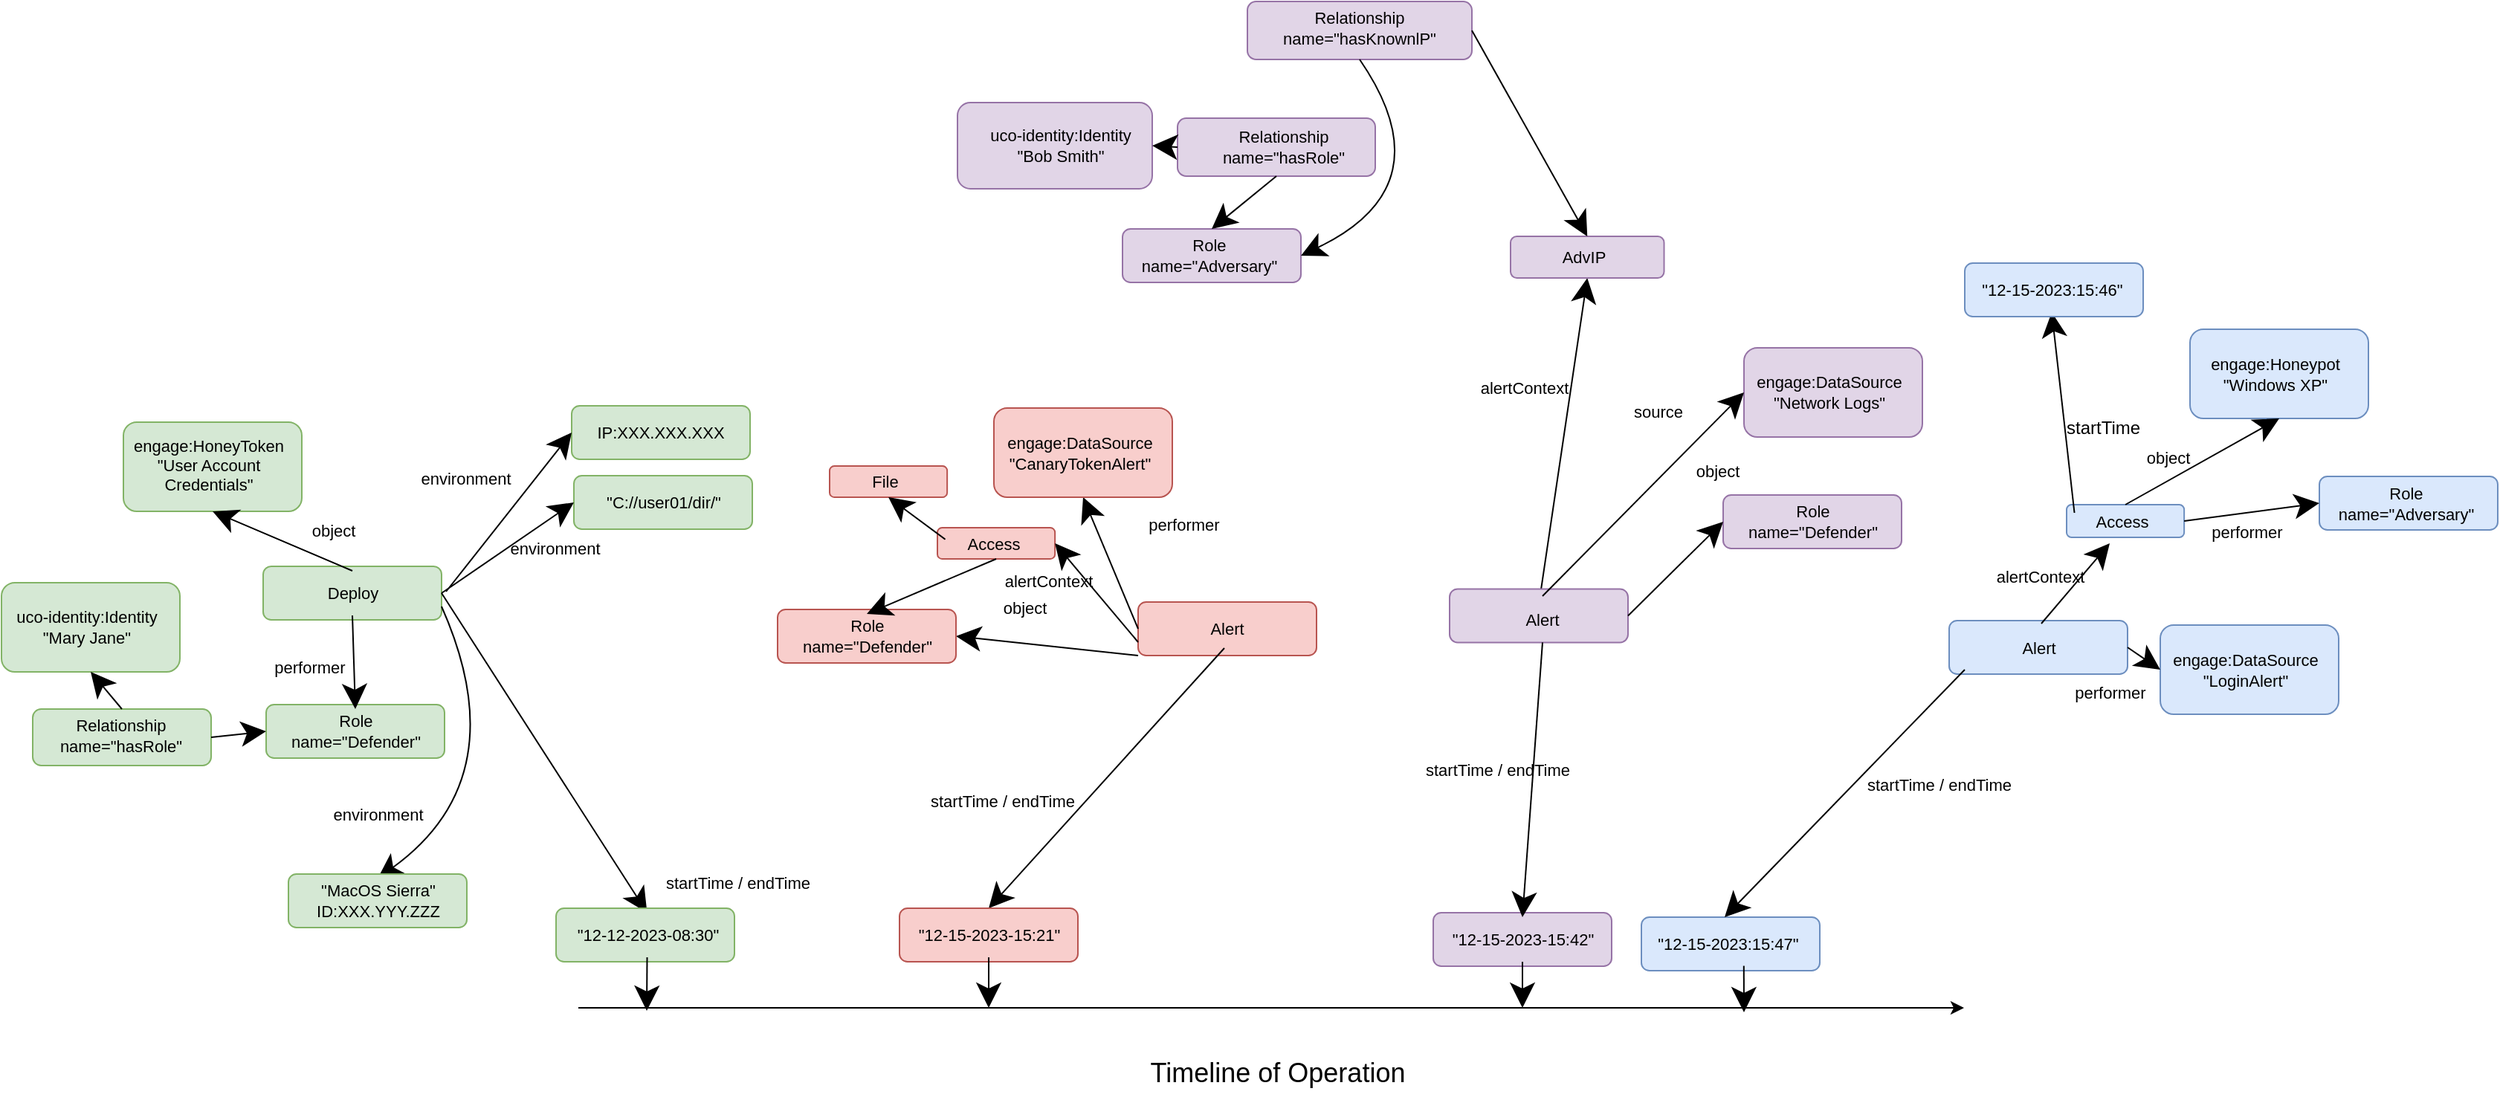 <mxfile version="20.8.16" type="device"><diagram id="aPZponwk-CAp5cWYtt7y" name="Page-2"><mxGraphModel dx="2490" dy="1297" grid="0" gridSize="10" guides="1" tooltips="1" connect="1" arrows="1" fold="1" page="0" pageScale="1" pageWidth="850" pageHeight="1100" math="0" shadow="0"><root><mxCell id="0"/><mxCell id="1" parent="0"/><mxCell id="P7vZvqW4n4S7l9zOYLdS-189" value="" style="rounded=1;whiteSpace=wrap;html=1;fontSize=11;fillColor=#dae8fc;strokeColor=#6c8ebf;" parent="1" vertex="1"><mxGeometry x="590" y="16.5" width="120" height="60" as="geometry"/></mxCell><mxCell id="P7vZvqW4n4S7l9zOYLdS-193" value="" style="rounded=1;whiteSpace=wrap;html=1;fontSize=11;fillColor=#dae8fc;strokeColor=#6c8ebf;" parent="1" vertex="1"><mxGeometry x="448" y="13.5" width="120" height="36" as="geometry"/></mxCell><mxCell id="P7vZvqW4n4S7l9zOYLdS-76" value="" style="group" parent="1" vertex="1" connectable="0"><mxGeometry x="-780" y="-120" width="129" height="60" as="geometry"/></mxCell><mxCell id="P7vZvqW4n4S7l9zOYLdS-77" value="" style="rounded=1;whiteSpace=wrap;html=1;fontSize=11;fillColor=#d5e8d4;strokeColor=#82b366;" parent="P7vZvqW4n4S7l9zOYLdS-76" vertex="1"><mxGeometry width="120" height="60" as="geometry"/></mxCell><mxCell id="P7vZvqW4n4S7l9zOYLdS-78" value="&lt;div&gt;engage:HoneyToken&lt;/div&gt;&lt;div&gt;&quot;User Account Credentials&quot;&lt;br&gt;&lt;/div&gt;" style="text;html=1;strokeColor=none;fillColor=none;align=center;verticalAlign=middle;whiteSpace=wrap;rounded=0;fontSize=11;" parent="P7vZvqW4n4S7l9zOYLdS-76" vertex="1"><mxGeometry x="8" y="15" width="99" height="28" as="geometry"/></mxCell><mxCell id="P7vZvqW4n4S7l9zOYLdS-88" value="" style="group" parent="1" vertex="1" connectable="0"><mxGeometry x="-862" y="-12" width="129" height="60" as="geometry"/></mxCell><mxCell id="P7vZvqW4n4S7l9zOYLdS-89" value="" style="rounded=1;whiteSpace=wrap;html=1;fontSize=11;fillColor=#d5e8d4;strokeColor=#82b366;" parent="P7vZvqW4n4S7l9zOYLdS-88" vertex="1"><mxGeometry width="120" height="60" as="geometry"/></mxCell><mxCell id="P7vZvqW4n4S7l9zOYLdS-90" value="&lt;div&gt;uco-identity:Identity&lt;/div&gt;&lt;div&gt;&quot;Mary Jane&quot;&lt;br&gt;&lt;/div&gt;" style="text;html=1;strokeColor=none;fillColor=none;align=center;verticalAlign=middle;whiteSpace=wrap;rounded=0;fontSize=11;" parent="P7vZvqW4n4S7l9zOYLdS-88" vertex="1"><mxGeometry x="8" y="15" width="99" height="30" as="geometry"/></mxCell><mxCell id="P7vZvqW4n4S7l9zOYLdS-91" value="" style="group" parent="1" vertex="1" connectable="0"><mxGeometry x="-841" y="73" width="129" height="38" as="geometry"/></mxCell><mxCell id="P7vZvqW4n4S7l9zOYLdS-92" value="" style="rounded=1;whiteSpace=wrap;html=1;fontSize=11;fillColor=#d5e8d4;strokeColor=#82b366;" parent="P7vZvqW4n4S7l9zOYLdS-91" vertex="1"><mxGeometry width="120" height="38" as="geometry"/></mxCell><mxCell id="P7vZvqW4n4S7l9zOYLdS-93" value="&lt;div&gt;Relationship&lt;/div&gt;&lt;div&gt;name=&quot;hasRole&quot;&lt;br&gt;&lt;/div&gt;" style="text;html=1;strokeColor=none;fillColor=none;align=center;verticalAlign=middle;whiteSpace=wrap;rounded=0;fontSize=11;" parent="P7vZvqW4n4S7l9zOYLdS-91" vertex="1"><mxGeometry x="8" y="9.5" width="103" height="17.1" as="geometry"/></mxCell><mxCell id="P7vZvqW4n4S7l9zOYLdS-94" value="" style="rounded=1;whiteSpace=wrap;html=1;fontSize=11;fillColor=#d5e8d4;strokeColor=#82b366;" parent="1" vertex="1"><mxGeometry x="-684" y="70" width="120" height="36" as="geometry"/></mxCell><mxCell id="P7vZvqW4n4S7l9zOYLdS-95" value="&lt;div&gt;Role&lt;/div&gt;&lt;div&gt;name=&quot;Defender&quot;&lt;br&gt;&lt;/div&gt;" style="text;html=1;strokeColor=none;fillColor=none;align=center;verticalAlign=middle;whiteSpace=wrap;rounded=0;fontSize=11;" parent="1" vertex="1"><mxGeometry x="-673.5" y="73" width="99" height="30" as="geometry"/></mxCell><mxCell id="P7vZvqW4n4S7l9zOYLdS-96" value="" style="endArrow=classic;html=1;rounded=0;fontSize=11;startSize=14;endSize=14;sourcePerimeterSpacing=8;targetPerimeterSpacing=8;curved=1;exitX=0.5;exitY=0;exitDx=0;exitDy=0;entryX=0.5;entryY=1;entryDx=0;entryDy=0;" parent="1" source="P7vZvqW4n4S7l9zOYLdS-92" target="P7vZvqW4n4S7l9zOYLdS-89" edge="1"><mxGeometry width="50" height="50" relative="1" as="geometry"><mxPoint x="-386" y="178" as="sourcePoint"/><mxPoint x="-745" y="20" as="targetPoint"/></mxGeometry></mxCell><mxCell id="P7vZvqW4n4S7l9zOYLdS-100" value="" style="endArrow=classic;html=1;rounded=0;fontSize=11;startSize=14;endSize=14;sourcePerimeterSpacing=8;targetPerimeterSpacing=8;curved=1;exitX=1;exitY=0.5;exitDx=0;exitDy=0;entryX=0;entryY=0.5;entryDx=0;entryDy=0;" parent="1" source="P7vZvqW4n4S7l9zOYLdS-92" target="P7vZvqW4n4S7l9zOYLdS-94" edge="1"><mxGeometry width="50" height="50" relative="1" as="geometry"><mxPoint x="-771" y="83" as="sourcePoint"/><mxPoint x="-792" y="58" as="targetPoint"/></mxGeometry></mxCell><mxCell id="P7vZvqW4n4S7l9zOYLdS-106" value="" style="rounded=1;whiteSpace=wrap;html=1;fontSize=11;fillColor=#d5e8d4;strokeColor=#82b366;" parent="1" vertex="1"><mxGeometry x="-686" y="-23" width="120" height="36" as="geometry"/></mxCell><mxCell id="P7vZvqW4n4S7l9zOYLdS-107" value="Deploy" style="text;html=1;strokeColor=none;fillColor=none;align=center;verticalAlign=middle;whiteSpace=wrap;rounded=0;fontSize=11;" parent="1" vertex="1"><mxGeometry x="-675.5" y="-20" width="99" height="30" as="geometry"/></mxCell><mxCell id="P7vZvqW4n4S7l9zOYLdS-108" value="" style="endArrow=classic;html=1;rounded=0;fontSize=11;startSize=14;endSize=14;sourcePerimeterSpacing=8;targetPerimeterSpacing=8;curved=1;exitX=0.5;exitY=1;exitDx=0;exitDy=0;entryX=0.5;entryY=0;entryDx=0;entryDy=0;" parent="1" source="P7vZvqW4n4S7l9zOYLdS-107" target="P7vZvqW4n4S7l9zOYLdS-95" edge="1"><mxGeometry width="50" height="50" relative="1" as="geometry"><mxPoint x="-771" y="83" as="sourcePoint"/><mxPoint x="-792" y="58" as="targetPoint"/></mxGeometry></mxCell><mxCell id="P7vZvqW4n4S7l9zOYLdS-110" value="performer" style="text;html=1;align=center;verticalAlign=middle;resizable=0;points=[];autosize=1;strokeColor=none;fillColor=none;fontSize=11;" parent="1" vertex="1"><mxGeometry x="-689" y="32" width="68" height="25" as="geometry"/></mxCell><mxCell id="P7vZvqW4n4S7l9zOYLdS-111" value="" style="endArrow=classic;html=1;rounded=0;fontSize=11;startSize=14;endSize=14;sourcePerimeterSpacing=8;targetPerimeterSpacing=8;curved=1;exitX=0.5;exitY=0;exitDx=0;exitDy=0;entryX=0.5;entryY=1;entryDx=0;entryDy=0;" parent="1" source="P7vZvqW4n4S7l9zOYLdS-107" target="P7vZvqW4n4S7l9zOYLdS-77" edge="1"><mxGeometry width="50" height="50" relative="1" as="geometry"><mxPoint x="-616" y="20" as="sourcePoint"/><mxPoint x="-665" y="-145" as="targetPoint"/></mxGeometry></mxCell><mxCell id="P7vZvqW4n4S7l9zOYLdS-112" value="object" style="text;html=1;align=center;verticalAlign=middle;resizable=0;points=[];autosize=1;strokeColor=none;fillColor=none;fontSize=11;" parent="1" vertex="1"><mxGeometry x="-663" y="-60" width="48" height="25" as="geometry"/></mxCell><mxCell id="P7vZvqW4n4S7l9zOYLdS-131" value="" style="rounded=1;whiteSpace=wrap;html=1;fontSize=11;fillColor=#f8cecc;strokeColor=#b85450;" parent="1" vertex="1"><mxGeometry x="-97.5" y="1" width="120" height="36" as="geometry"/></mxCell><mxCell id="P7vZvqW4n4S7l9zOYLdS-132" value="Alert" style="text;html=1;strokeColor=none;fillColor=none;align=center;verticalAlign=middle;whiteSpace=wrap;rounded=0;fontSize=11;" parent="1" vertex="1"><mxGeometry x="-87" y="4" width="99" height="30" as="geometry"/></mxCell><mxCell id="P7vZvqW4n4S7l9zOYLdS-134" value="" style="endArrow=classic;html=1;rounded=0;fontSize=11;startSize=14;endSize=14;sourcePerimeterSpacing=8;targetPerimeterSpacing=8;curved=1;exitX=0;exitY=0.5;exitDx=0;exitDy=0;entryX=0.5;entryY=1;entryDx=0;entryDy=0;" parent="1" source="P7vZvqW4n4S7l9zOYLdS-131" target="P7vZvqW4n4S7l9zOYLdS-137" edge="1"><mxGeometry width="50" height="50" relative="1" as="geometry"><mxPoint x="104.5" y="17" as="sourcePoint"/><mxPoint x="-122.5" y="-32" as="targetPoint"/></mxGeometry></mxCell><mxCell id="P7vZvqW4n4S7l9zOYLdS-135" value="performer" style="text;html=1;align=center;verticalAlign=middle;resizable=0;points=[];autosize=1;strokeColor=none;fillColor=none;fontSize=11;" parent="1" vertex="1"><mxGeometry x="-101.5" y="-64" width="68" height="25" as="geometry"/></mxCell><mxCell id="P7vZvqW4n4S7l9zOYLdS-136" value="" style="group" parent="1" vertex="1" connectable="0"><mxGeometry x="-194.5" y="-129.5" width="129" height="60" as="geometry"/></mxCell><mxCell id="P7vZvqW4n4S7l9zOYLdS-137" value="" style="rounded=1;whiteSpace=wrap;html=1;fontSize=11;fillColor=#f8cecc;strokeColor=#b85450;" parent="P7vZvqW4n4S7l9zOYLdS-136" vertex="1"><mxGeometry width="120" height="60" as="geometry"/></mxCell><mxCell id="P7vZvqW4n4S7l9zOYLdS-138" value="&lt;div&gt;engage:DataSource&lt;/div&gt;&lt;div&gt;&quot;CanaryTokenAlert&quot;&lt;br&gt;&lt;/div&gt;" style="text;html=1;strokeColor=none;fillColor=none;align=center;verticalAlign=middle;whiteSpace=wrap;rounded=0;fontSize=11;" parent="P7vZvqW4n4S7l9zOYLdS-136" vertex="1"><mxGeometry x="8" y="15" width="99" height="30" as="geometry"/></mxCell><mxCell id="P7vZvqW4n4S7l9zOYLdS-139" value="" style="endArrow=classic;html=1;rounded=0;fontSize=11;startSize=14;endSize=14;sourcePerimeterSpacing=8;targetPerimeterSpacing=8;curved=1;entryX=1;entryY=0.5;entryDx=0;entryDy=0;exitX=0;exitY=1;exitDx=0;exitDy=0;" parent="1" source="P7vZvqW4n4S7l9zOYLdS-131" target="P7vZvqW4n4S7l9zOYLdS-140" edge="1"><mxGeometry width="50" height="50" relative="1" as="geometry"><mxPoint x="-59.5" y="-11" as="sourcePoint"/><mxPoint x="-10.5" y="26" as="targetPoint"/></mxGeometry></mxCell><mxCell id="P7vZvqW4n4S7l9zOYLdS-140" value="" style="rounded=1;whiteSpace=wrap;html=1;fontSize=11;fillColor=#f8cecc;strokeColor=#b85450;" parent="1" vertex="1"><mxGeometry x="-340" y="6" width="120" height="36" as="geometry"/></mxCell><mxCell id="P7vZvqW4n4S7l9zOYLdS-141" value="&lt;div&gt;Role&lt;/div&gt;&lt;div&gt;name=&quot;Defender&quot;&lt;br&gt;&lt;/div&gt;" style="text;html=1;strokeColor=none;fillColor=none;align=center;verticalAlign=middle;whiteSpace=wrap;rounded=0;fontSize=11;" parent="1" vertex="1"><mxGeometry x="-329.5" y="9" width="99" height="30" as="geometry"/></mxCell><mxCell id="P7vZvqW4n4S7l9zOYLdS-142" value="object" style="text;html=1;align=center;verticalAlign=middle;resizable=0;points=[];autosize=1;strokeColor=none;fillColor=none;fontSize=11;" parent="1" vertex="1"><mxGeometry x="-198.5" y="-8" width="48" height="25" as="geometry"/></mxCell><mxCell id="P7vZvqW4n4S7l9zOYLdS-165" value="" style="endArrow=classic;html=1;rounded=0;fontSize=11;startSize=14;endSize=14;sourcePerimeterSpacing=8;targetPerimeterSpacing=8;curved=1;entryX=0.5;entryY=1;entryDx=0;entryDy=0;" parent="1" target="P7vZvqW4n4S7l9zOYLdS-159" edge="1"><mxGeometry width="50" height="50" relative="1" as="geometry"><mxPoint x="173" y="-4" as="sourcePoint"/><mxPoint x="668" y="-503" as="targetPoint"/></mxGeometry></mxCell><mxCell id="P7vZvqW4n4S7l9zOYLdS-172" value="alertContext" style="text;html=1;align=center;verticalAlign=middle;resizable=0;points=[];autosize=1;strokeColor=none;fillColor=none;fontSize=11;" parent="1" vertex="1"><mxGeometry x="122" y="-156" width="79" height="25" as="geometry"/></mxCell><mxCell id="P7vZvqW4n4S7l9zOYLdS-113" value="" style="group" parent="1" vertex="1" connectable="0"><mxGeometry x="610" y="-182.5" width="129" height="60" as="geometry"/></mxCell><mxCell id="P7vZvqW4n4S7l9zOYLdS-114" value="" style="rounded=1;whiteSpace=wrap;html=1;fontSize=11;fillColor=#dae8fc;strokeColor=#6c8ebf;" parent="P7vZvqW4n4S7l9zOYLdS-113" vertex="1"><mxGeometry width="120" height="60" as="geometry"/></mxCell><mxCell id="P7vZvqW4n4S7l9zOYLdS-115" value="&lt;div&gt;engage:Honeypot&lt;/div&gt;&lt;div&gt;&quot;Windows XP&quot;&lt;br&gt;&lt;/div&gt;" style="text;html=1;strokeColor=none;fillColor=none;align=center;verticalAlign=middle;whiteSpace=wrap;rounded=0;fontSize=11;" parent="P7vZvqW4n4S7l9zOYLdS-113" vertex="1"><mxGeometry x="8" y="15" width="99" height="30" as="geometry"/></mxCell><mxCell id="P7vZvqW4n4S7l9zOYLdS-190" value="&lt;div&gt;engage:DataSource&lt;/div&gt;&lt;div&gt;&quot;LoginAlert&quot;&lt;br&gt;&lt;/div&gt;" style="text;html=1;strokeColor=none;fillColor=none;align=center;verticalAlign=middle;whiteSpace=wrap;rounded=0;fontSize=11;" parent="1" vertex="1"><mxGeometry x="598" y="31.5" width="99" height="30" as="geometry"/></mxCell><mxCell id="P7vZvqW4n4S7l9zOYLdS-195" value="" style="endArrow=classic;html=1;rounded=0;fontSize=11;startSize=14;endSize=14;sourcePerimeterSpacing=8;targetPerimeterSpacing=8;curved=1;exitX=1;exitY=0.5;exitDx=0;exitDy=0;entryX=0;entryY=0.5;entryDx=0;entryDy=0;" parent="1" source="P7vZvqW4n4S7l9zOYLdS-193" target="P7vZvqW4n4S7l9zOYLdS-189" edge="1"><mxGeometry width="50" height="50" relative="1" as="geometry"><mxPoint x="342" y="45.5" as="sourcePoint"/><mxPoint x="424.04" y="97.5" as="targetPoint"/></mxGeometry></mxCell><mxCell id="P7vZvqW4n4S7l9zOYLdS-196" value="" style="endArrow=classic;html=1;rounded=0;fontSize=11;startSize=14;endSize=14;sourcePerimeterSpacing=8;targetPerimeterSpacing=8;curved=1;" parent="1" edge="1"><mxGeometry width="50" height="50" relative="1" as="geometry"><mxPoint x="510" y="15.5" as="sourcePoint"/><mxPoint x="556" y="-38.5" as="targetPoint"/></mxGeometry></mxCell><mxCell id="P7vZvqW4n4S7l9zOYLdS-194" value="Alert" style="text;html=1;strokeColor=none;fillColor=none;align=center;verticalAlign=middle;whiteSpace=wrap;rounded=0;fontSize=11;" parent="1" vertex="1"><mxGeometry x="458.5" y="16.5" width="99" height="30" as="geometry"/></mxCell><mxCell id="P7vZvqW4n4S7l9zOYLdS-199" value="alertContext" style="text;html=1;align=center;verticalAlign=middle;resizable=0;points=[];autosize=1;strokeColor=none;fillColor=none;fontSize=11;" parent="1" vertex="1"><mxGeometry x="469" y="-28.5" width="79" height="25" as="geometry"/></mxCell><mxCell id="P7vZvqW4n4S7l9zOYLdS-205" value="performer" style="text;html=1;align=center;verticalAlign=middle;resizable=0;points=[];autosize=1;strokeColor=none;fillColor=none;fontSize=11;" parent="1" vertex="1"><mxGeometry x="522" y="49.5" width="68" height="25" as="geometry"/></mxCell><mxCell id="P7vZvqW4n4S7l9zOYLdS-209" value="" style="group" parent="1" vertex="1" connectable="0"><mxGeometry x="527" y="-64.5" width="85" height="22" as="geometry"/></mxCell><mxCell id="P7vZvqW4n4S7l9zOYLdS-210" value="" style="rounded=1;whiteSpace=wrap;html=1;fontSize=11;fillColor=#dae8fc;strokeColor=#6c8ebf;" parent="P7vZvqW4n4S7l9zOYLdS-209" vertex="1"><mxGeometry width="79.07" height="22" as="geometry"/></mxCell><mxCell id="P7vZvqW4n4S7l9zOYLdS-211" value="Access" style="text;html=1;strokeColor=none;fillColor=none;align=center;verticalAlign=middle;whiteSpace=wrap;rounded=0;fontSize=11;" parent="P7vZvqW4n4S7l9zOYLdS-209" vertex="1"><mxGeometry x="5.271" y="5.5" width="65.233" height="11" as="geometry"/></mxCell><mxCell id="P7vZvqW4n4S7l9zOYLdS-213" value="" style="endArrow=classic;html=1;rounded=0;fontSize=11;startSize=14;endSize=14;sourcePerimeterSpacing=8;targetPerimeterSpacing=8;curved=1;exitX=0.5;exitY=0;exitDx=0;exitDy=0;entryX=0.5;entryY=1;entryDx=0;entryDy=0;" parent="1" source="P7vZvqW4n4S7l9zOYLdS-210" target="P7vZvqW4n4S7l9zOYLdS-114" edge="1"><mxGeometry width="50" height="50" relative="1" as="geometry"><mxPoint x="520" y="25.5" as="sourcePoint"/><mxPoint x="566" y="-28.5" as="targetPoint"/></mxGeometry></mxCell><mxCell id="P7vZvqW4n4S7l9zOYLdS-214" value="object" style="text;html=1;align=center;verticalAlign=middle;resizable=0;points=[];autosize=1;strokeColor=none;fillColor=none;fontSize=11;" parent="1" vertex="1"><mxGeometry x="571" y="-108.5" width="48" height="25" as="geometry"/></mxCell><mxCell id="P7vZvqW4n4S7l9zOYLdS-215" value="performer" style="text;html=1;align=center;verticalAlign=middle;resizable=0;points=[];autosize=1;strokeColor=none;fillColor=none;fontSize=11;" parent="1" vertex="1"><mxGeometry x="613.5" y="-58.5" width="68" height="25" as="geometry"/></mxCell><mxCell id="P7vZvqW4n4S7l9zOYLdS-217" value="" style="rounded=1;whiteSpace=wrap;html=1;fontSize=11;fillColor=#dae8fc;strokeColor=#6c8ebf;" parent="1" vertex="1"><mxGeometry x="697" y="-83.5" width="120" height="36" as="geometry"/></mxCell><mxCell id="P7vZvqW4n4S7l9zOYLdS-218" value="&lt;div&gt;Role&lt;/div&gt;&lt;div&gt;name=&quot;Adversary&quot;&lt;br&gt;&lt;/div&gt;" style="text;html=1;strokeColor=none;fillColor=none;align=center;verticalAlign=middle;whiteSpace=wrap;rounded=0;fontSize=11;" parent="1" vertex="1"><mxGeometry x="706" y="-80.5" width="99" height="30" as="geometry"/></mxCell><mxCell id="P7vZvqW4n4S7l9zOYLdS-219" value="" style="endArrow=classic;html=1;rounded=0;fontSize=11;startSize=14;endSize=14;sourcePerimeterSpacing=8;targetPerimeterSpacing=8;curved=1;entryX=0;entryY=0.5;entryDx=0;entryDy=0;exitX=1;exitY=0.5;exitDx=0;exitDy=0;" parent="1" source="P7vZvqW4n4S7l9zOYLdS-210" target="P7vZvqW4n4S7l9zOYLdS-217" edge="1"><mxGeometry width="50" height="50" relative="1" as="geometry"><mxPoint x="576.535" y="-54.5" as="sourcePoint"/><mxPoint x="680" y="-112.5" as="targetPoint"/></mxGeometry></mxCell><mxCell id="P7vZvqW4n4S7l9zOYLdS-221" value="" style="group" parent="1" vertex="1" connectable="0"><mxGeometry x="-232.5" y="-49" width="85" height="21" as="geometry"/></mxCell><mxCell id="P7vZvqW4n4S7l9zOYLdS-222" value="" style="rounded=1;whiteSpace=wrap;html=1;fontSize=11;fillColor=#f8cecc;strokeColor=#b85450;" parent="P7vZvqW4n4S7l9zOYLdS-221" vertex="1"><mxGeometry width="79.07" height="21" as="geometry"/></mxCell><mxCell id="P7vZvqW4n4S7l9zOYLdS-223" value="Access" style="text;html=1;strokeColor=none;fillColor=none;align=center;verticalAlign=middle;whiteSpace=wrap;rounded=0;fontSize=11;" parent="P7vZvqW4n4S7l9zOYLdS-221" vertex="1"><mxGeometry x="5.271" y="5.25" width="65.233" height="10.5" as="geometry"/></mxCell><mxCell id="P7vZvqW4n4S7l9zOYLdS-224" value="" style="endArrow=classic;html=1;rounded=0;fontSize=11;startSize=14;endSize=14;sourcePerimeterSpacing=8;targetPerimeterSpacing=8;curved=1;exitX=0;exitY=0.75;exitDx=0;exitDy=0;entryX=1;entryY=0.5;entryDx=0;entryDy=0;" parent="1" source="P7vZvqW4n4S7l9zOYLdS-131" target="P7vZvqW4n4S7l9zOYLdS-222" edge="1"><mxGeometry width="50" height="50" relative="1" as="geometry"><mxPoint x="-49" y="-6" as="sourcePoint"/><mxPoint x="-1.5" y="-61" as="targetPoint"/></mxGeometry></mxCell><mxCell id="P7vZvqW4n4S7l9zOYLdS-225" value="alertContext" style="text;html=1;align=center;verticalAlign=middle;resizable=0;points=[];autosize=1;strokeColor=none;fillColor=none;fontSize=11;" parent="1" vertex="1"><mxGeometry x="-197.5" y="-26" width="79" height="25" as="geometry"/></mxCell><mxCell id="P7vZvqW4n4S7l9zOYLdS-226" value="" style="endArrow=classic;html=1;rounded=0;fontSize=11;startSize=14;endSize=14;sourcePerimeterSpacing=8;targetPerimeterSpacing=8;curved=1;exitX=0.5;exitY=1;exitDx=0;exitDy=0;entryX=0.5;entryY=0;entryDx=0;entryDy=0;" parent="1" source="P7vZvqW4n4S7l9zOYLdS-222" target="P7vZvqW4n4S7l9zOYLdS-141" edge="1"><mxGeometry width="50" height="50" relative="1" as="geometry"><mxPoint x="-49" y="3" as="sourcePoint"/><mxPoint x="-143.43" y="-28.5" as="targetPoint"/></mxGeometry></mxCell><mxCell id="P7vZvqW4n4S7l9zOYLdS-228" value="" style="group" parent="1" vertex="1" connectable="0"><mxGeometry x="-305" y="-90.5" width="85" height="21" as="geometry"/></mxCell><mxCell id="P7vZvqW4n4S7l9zOYLdS-229" value="" style="rounded=1;whiteSpace=wrap;html=1;fontSize=11;fillColor=#f8cecc;strokeColor=#b85450;" parent="P7vZvqW4n4S7l9zOYLdS-228" vertex="1"><mxGeometry width="79.07" height="21" as="geometry"/></mxCell><mxCell id="P7vZvqW4n4S7l9zOYLdS-230" value="File" style="text;html=1;strokeColor=none;fillColor=none;align=center;verticalAlign=middle;whiteSpace=wrap;rounded=0;fontSize=11;" parent="P7vZvqW4n4S7l9zOYLdS-228" vertex="1"><mxGeometry x="5.271" y="5.25" width="65.233" height="10.5" as="geometry"/></mxCell><mxCell id="P7vZvqW4n4S7l9zOYLdS-231" value="" style="endArrow=classic;html=1;rounded=0;fontSize=11;startSize=14;endSize=14;sourcePerimeterSpacing=8;targetPerimeterSpacing=8;curved=1;exitX=0;exitY=0.25;exitDx=0;exitDy=0;entryX=0.5;entryY=1;entryDx=0;entryDy=0;" parent="1" source="P7vZvqW4n4S7l9zOYLdS-223" target="P7vZvqW4n4S7l9zOYLdS-229" edge="1"><mxGeometry width="50" height="50" relative="1" as="geometry"><mxPoint x="-182.965" y="-18" as="sourcePoint"/><mxPoint x="-270" y="19" as="targetPoint"/></mxGeometry></mxCell><mxCell id="-eIWVSvZbbvn5DmhgD2t-2" value="" style="endArrow=classic;html=1;rounded=0;fontSize=11;startSize=14;endSize=14;sourcePerimeterSpacing=8;targetPerimeterSpacing=8;curved=1;exitX=1;exitY=0.5;exitDx=0;exitDy=0;entryX=0.5;entryY=0;entryDx=0;entryDy=0;" parent="1" source="P7vZvqW4n4S7l9zOYLdS-106" target="-eIWVSvZbbvn5DmhgD2t-10" edge="1"><mxGeometry width="50" height="50" relative="1" as="geometry"><mxPoint x="-616" y="20" as="sourcePoint"/><mxPoint x="-479" y="50" as="targetPoint"/></mxGeometry></mxCell><mxCell id="-eIWVSvZbbvn5DmhgD2t-3" value="startTime / endTime" style="text;html=1;align=center;verticalAlign=middle;resizable=0;points=[];autosize=1;strokeColor=none;fillColor=none;fontSize=11;" parent="1" vertex="1"><mxGeometry x="-426" y="177" width="117" height="25" as="geometry"/></mxCell><mxCell id="-eIWVSvZbbvn5DmhgD2t-9" value="" style="rounded=1;whiteSpace=wrap;html=1;fontSize=11;fillColor=#d5e8d4;strokeColor=#82b366;" parent="1" vertex="1"><mxGeometry x="-489" y="207" width="120" height="36" as="geometry"/></mxCell><mxCell id="-eIWVSvZbbvn5DmhgD2t-10" value="&quot;12-12-2023-08:30&quot;" style="text;html=1;strokeColor=none;fillColor=none;align=center;verticalAlign=middle;whiteSpace=wrap;rounded=0;fontSize=11;" parent="1" vertex="1"><mxGeometry x="-478.5" y="210" width="101.5" height="30" as="geometry"/></mxCell><mxCell id="-eIWVSvZbbvn5DmhgD2t-11" value="" style="rounded=1;whiteSpace=wrap;html=1;fontSize=11;fillColor=#d5e8d4;strokeColor=#82b366;" parent="1" vertex="1"><mxGeometry x="-478.5" y="-131" width="120" height="36" as="geometry"/></mxCell><mxCell id="-eIWVSvZbbvn5DmhgD2t-12" value="IP:XXX.XXX.XXX" style="text;html=1;strokeColor=none;fillColor=none;align=center;verticalAlign=middle;whiteSpace=wrap;rounded=0;fontSize=11;" parent="1" vertex="1"><mxGeometry x="-468" y="-128" width="99" height="30" as="geometry"/></mxCell><mxCell id="-eIWVSvZbbvn5DmhgD2t-13" value="" style="endArrow=classic;html=1;rounded=0;fontSize=11;startSize=14;endSize=14;sourcePerimeterSpacing=8;targetPerimeterSpacing=8;curved=1;entryX=0;entryY=0.5;entryDx=0;entryDy=0;" parent="1" target="-eIWVSvZbbvn5DmhgD2t-11" edge="1"><mxGeometry width="50" height="50" relative="1" as="geometry"><mxPoint x="-563" y="-6" as="sourcePoint"/><mxPoint x="-440" y="67" as="targetPoint"/></mxGeometry></mxCell><mxCell id="-eIWVSvZbbvn5DmhgD2t-14" value="environment" style="text;html=1;align=center;verticalAlign=middle;resizable=0;points=[];autosize=1;strokeColor=none;fillColor=none;fontSize=11;" parent="1" vertex="1"><mxGeometry x="-590" y="-95" width="80" height="25" as="geometry"/></mxCell><mxCell id="-eIWVSvZbbvn5DmhgD2t-16" value="" style="rounded=1;whiteSpace=wrap;html=1;fontSize=11;fillColor=#d5e8d4;strokeColor=#82b366;" parent="1" vertex="1"><mxGeometry x="-477" y="-84" width="120" height="36" as="geometry"/></mxCell><mxCell id="-eIWVSvZbbvn5DmhgD2t-17" value="&quot;C://user01/dir/&quot;" style="text;html=1;strokeColor=none;fillColor=none;align=center;verticalAlign=middle;whiteSpace=wrap;rounded=0;fontSize=11;" parent="1" vertex="1"><mxGeometry x="-466.5" y="-81" width="99" height="30" as="geometry"/></mxCell><mxCell id="-eIWVSvZbbvn5DmhgD2t-18" value="" style="endArrow=classic;html=1;rounded=0;fontSize=11;startSize=14;endSize=14;sourcePerimeterSpacing=8;targetPerimeterSpacing=8;curved=1;entryX=0;entryY=0.5;entryDx=0;entryDy=0;exitX=1;exitY=0.5;exitDx=0;exitDy=0;" parent="1" source="P7vZvqW4n4S7l9zOYLdS-106" target="-eIWVSvZbbvn5DmhgD2t-16" edge="1"><mxGeometry width="50" height="50" relative="1" as="geometry"><mxPoint x="-553" y="4" as="sourcePoint"/><mxPoint x="-468.5" y="-103" as="targetPoint"/></mxGeometry></mxCell><mxCell id="-eIWVSvZbbvn5DmhgD2t-19" value="environment" style="text;html=1;align=center;verticalAlign=middle;resizable=0;points=[];autosize=1;strokeColor=none;fillColor=none;fontSize=11;" parent="1" vertex="1"><mxGeometry x="-530" y="-48" width="80" height="25" as="geometry"/></mxCell><mxCell id="-eIWVSvZbbvn5DmhgD2t-21" value="" style="endArrow=classic;html=1;rounded=0;fontSize=11;startSize=14;endSize=14;targetPerimeterSpacing=8;curved=1;exitX=1;exitY=0.75;exitDx=0;exitDy=0;startArrow=none;entryX=0.5;entryY=0;entryDx=0;entryDy=0;" parent="1" source="P7vZvqW4n4S7l9zOYLdS-106" target="-eIWVSvZbbvn5DmhgD2t-26" edge="1"><mxGeometry width="50" height="50" relative="1" as="geometry"><mxPoint x="-556" y="5" as="sourcePoint"/><mxPoint x="-504" y="111" as="targetPoint"/><Array as="points"><mxPoint x="-515" y="119"/></Array></mxGeometry></mxCell><mxCell id="-eIWVSvZbbvn5DmhgD2t-25" value="" style="rounded=1;whiteSpace=wrap;html=1;fontSize=11;fillColor=#d5e8d4;strokeColor=#82b366;" parent="1" vertex="1"><mxGeometry x="-669" y="184" width="120" height="36" as="geometry"/></mxCell><mxCell id="-eIWVSvZbbvn5DmhgD2t-26" value="&lt;div&gt;&quot;MacOS Sierra&quot;&lt;/div&gt;&lt;div&gt;ID:XXX.YYY.ZZZ&lt;br&gt;&lt;/div&gt;" style="text;html=1;strokeColor=none;fillColor=none;align=center;verticalAlign=middle;whiteSpace=wrap;rounded=0;fontSize=11;" parent="1" vertex="1"><mxGeometry x="-658.5" y="187" width="99" height="30" as="geometry"/></mxCell><mxCell id="-eIWVSvZbbvn5DmhgD2t-27" value="environment" style="text;html=1;align=center;verticalAlign=middle;resizable=0;points=[];autosize=1;strokeColor=none;fillColor=none;fontSize=11;" parent="1" vertex="1"><mxGeometry x="-649" y="131" width="80" height="25" as="geometry"/></mxCell><mxCell id="-eIWVSvZbbvn5DmhgD2t-30" value="startTime / endTime" style="text;html=1;align=center;verticalAlign=middle;resizable=0;points=[];autosize=1;strokeColor=none;fillColor=none;fontSize=11;" parent="1" vertex="1"><mxGeometry x="-247.5" y="122" width="117" height="25" as="geometry"/></mxCell><mxCell id="-eIWVSvZbbvn5DmhgD2t-31" value="" style="endArrow=classic;html=1;rounded=0;fontSize=11;startSize=14;endSize=14;sourcePerimeterSpacing=8;targetPerimeterSpacing=8;curved=1;entryX=0.5;entryY=0;entryDx=0;entryDy=0;" parent="1" target="-eIWVSvZbbvn5DmhgD2t-35" edge="1"><mxGeometry width="50" height="50" relative="1" as="geometry"><mxPoint x="-39.5" y="32" as="sourcePoint"/><mxPoint x="-26.5" y="67" as="targetPoint"/></mxGeometry></mxCell><mxCell id="-eIWVSvZbbvn5DmhgD2t-35" value="" style="rounded=1;whiteSpace=wrap;html=1;fontSize=11;fillColor=#f8cecc;strokeColor=#b85450;" parent="1" vertex="1"><mxGeometry x="-258" y="207" width="120" height="36" as="geometry"/></mxCell><mxCell id="-eIWVSvZbbvn5DmhgD2t-36" value="&quot;12-15-2023-15:21&quot;" style="text;html=1;strokeColor=none;fillColor=none;align=center;verticalAlign=middle;whiteSpace=wrap;rounded=0;fontSize=11;" parent="1" vertex="1"><mxGeometry x="-247.5" y="210" width="99" height="30" as="geometry"/></mxCell><mxCell id="P7vZvqW4n4S7l9zOYLdS-65" value="" style="group" parent="1" vertex="1" connectable="0"><mxGeometry x="-71" y="-324.5" width="133" height="39" as="geometry"/></mxCell><mxCell id="P7vZvqW4n4S7l9zOYLdS-66" value="" style="rounded=1;whiteSpace=wrap;html=1;fontSize=11;fillColor=#e1d5e7;strokeColor=#9673a6;" parent="P7vZvqW4n4S7l9zOYLdS-65" vertex="1"><mxGeometry width="133" height="39" as="geometry"/></mxCell><mxCell id="P7vZvqW4n4S7l9zOYLdS-67" value="&lt;div&gt;Relationship&lt;/div&gt;&lt;div&gt;name=&quot;hasRole&quot;&lt;br&gt;&lt;/div&gt;" style="text;html=1;strokeColor=none;fillColor=none;align=center;verticalAlign=middle;whiteSpace=wrap;rounded=0;fontSize=11;" parent="P7vZvqW4n4S7l9zOYLdS-65" vertex="1"><mxGeometry x="20" y="10.95" width="103" height="17.1" as="geometry"/></mxCell><mxCell id="P7vZvqW4n4S7l9zOYLdS-69" value="" style="rounded=1;whiteSpace=wrap;html=1;fontSize=11;fillColor=#e1d5e7;strokeColor=#9673a6;" parent="1" vertex="1"><mxGeometry x="-108" y="-250" width="120" height="36" as="geometry"/></mxCell><mxCell id="P7vZvqW4n4S7l9zOYLdS-70" value="&lt;div&gt;Role&lt;/div&gt;&lt;div&gt;name=&quot;Adversary&quot;&lt;br&gt;&lt;/div&gt;" style="text;html=1;strokeColor=none;fillColor=none;align=center;verticalAlign=middle;whiteSpace=wrap;rounded=0;fontSize=11;" parent="1" vertex="1"><mxGeometry x="-99" y="-247" width="99" height="30" as="geometry"/></mxCell><mxCell id="P7vZvqW4n4S7l9zOYLdS-71" value="" style="group" parent="1" vertex="1" connectable="0"><mxGeometry x="-219" y="-335" width="131" height="60" as="geometry"/></mxCell><mxCell id="P7vZvqW4n4S7l9zOYLdS-72" value="" style="rounded=1;whiteSpace=wrap;html=1;fontSize=11;fillColor=#e1d5e7;strokeColor=#9673a6;" parent="P7vZvqW4n4S7l9zOYLdS-71" vertex="1"><mxGeometry width="131" height="58" as="geometry"/></mxCell><mxCell id="P7vZvqW4n4S7l9zOYLdS-73" value="&lt;div&gt;uco-identity:Identity&lt;/div&gt;&lt;div&gt;&quot;Bob Smith&quot;&lt;br&gt;&lt;/div&gt;" style="text;html=1;strokeColor=none;fillColor=none;align=center;verticalAlign=middle;whiteSpace=wrap;rounded=0;fontSize=11;" parent="P7vZvqW4n4S7l9zOYLdS-71" vertex="1"><mxGeometry x="20" y="14" width="99" height="30" as="geometry"/></mxCell><mxCell id="P7vZvqW4n4S7l9zOYLdS-74" value="" style="endArrow=classic;html=1;rounded=0;fontSize=11;startSize=14;endSize=14;sourcePerimeterSpacing=8;targetPerimeterSpacing=8;curved=1;exitX=0;exitY=0.5;exitDx=0;exitDy=0;entryX=1;entryY=0.5;entryDx=0;entryDy=0;" parent="1" source="P7vZvqW4n4S7l9zOYLdS-66" target="P7vZvqW4n4S7l9zOYLdS-72" edge="1"><mxGeometry width="50" height="50" relative="1" as="geometry"><mxPoint x="255" y="-147" as="sourcePoint"/><mxPoint x="190" y="-101" as="targetPoint"/></mxGeometry></mxCell><mxCell id="P7vZvqW4n4S7l9zOYLdS-75" value="" style="endArrow=classic;html=1;rounded=0;fontSize=11;startSize=14;endSize=14;sourcePerimeterSpacing=8;targetPerimeterSpacing=8;curved=1;exitX=0.5;exitY=1;exitDx=0;exitDy=0;entryX=0.5;entryY=0;entryDx=0;entryDy=0;" parent="1" source="P7vZvqW4n4S7l9zOYLdS-66" target="P7vZvqW4n4S7l9zOYLdS-69" edge="1"><mxGeometry width="50" height="50" relative="1" as="geometry"><mxPoint x="265" y="-137" as="sourcePoint"/><mxPoint x="200" y="-91" as="targetPoint"/></mxGeometry></mxCell><mxCell id="P7vZvqW4n4S7l9zOYLdS-158" value="" style="group" parent="1" vertex="1" connectable="0"><mxGeometry x="153" y="-245" width="111" height="28" as="geometry"/></mxCell><mxCell id="P7vZvqW4n4S7l9zOYLdS-159" value="" style="rounded=1;whiteSpace=wrap;html=1;fontSize=11;fillColor=#e1d5e7;strokeColor=#9673a6;" parent="P7vZvqW4n4S7l9zOYLdS-158" vertex="1"><mxGeometry width="103.256" height="28" as="geometry"/></mxCell><mxCell id="P7vZvqW4n4S7l9zOYLdS-160" value="AdvIP" style="text;html=1;strokeColor=none;fillColor=none;align=center;verticalAlign=middle;whiteSpace=wrap;rounded=0;fontSize=11;" parent="P7vZvqW4n4S7l9zOYLdS-158" vertex="1"><mxGeometry x="6.88" y="7" width="85.12" height="14" as="geometry"/></mxCell><mxCell id="P7vZvqW4n4S7l9zOYLdS-175" value="" style="group" parent="1" vertex="1" connectable="0"><mxGeometry x="-24" y="-403" width="151" height="39" as="geometry"/></mxCell><mxCell id="P7vZvqW4n4S7l9zOYLdS-176" value="" style="rounded=1;whiteSpace=wrap;html=1;fontSize=11;fillColor=#e1d5e7;strokeColor=#9673a6;" parent="P7vZvqW4n4S7l9zOYLdS-175" vertex="1"><mxGeometry width="151" height="39" as="geometry"/></mxCell><mxCell id="P7vZvqW4n4S7l9zOYLdS-177" value="&lt;div&gt;Relationship&lt;/div&gt;&lt;div&gt;name=&quot;hasKnownlP&quot;&lt;br&gt;&lt;/div&gt;" style="text;html=1;strokeColor=none;fillColor=none;align=center;verticalAlign=middle;whiteSpace=wrap;rounded=0;fontSize=11;" parent="P7vZvqW4n4S7l9zOYLdS-175" vertex="1"><mxGeometry x="24" y="9" width="103" height="17.1" as="geometry"/></mxCell><mxCell id="P7vZvqW4n4S7l9zOYLdS-182" value="" style="endArrow=classic;html=1;rounded=0;fontSize=11;startSize=14;endSize=14;sourcePerimeterSpacing=8;targetPerimeterSpacing=8;curved=1;exitX=0.5;exitY=1;exitDx=0;exitDy=0;entryX=1;entryY=0.5;entryDx=0;entryDy=0;" parent="1" source="P7vZvqW4n4S7l9zOYLdS-176" target="P7vZvqW4n4S7l9zOYLdS-69" edge="1"><mxGeometry width="50" height="50" relative="1" as="geometry"><mxPoint x="292" y="-220" as="sourcePoint"/><mxPoint x="-49" y="-311" as="targetPoint"/><Array as="points"><mxPoint x="110" y="-279"/></Array></mxGeometry></mxCell><mxCell id="P7vZvqW4n4S7l9zOYLdS-183" value="" style="endArrow=classic;html=1;rounded=0;fontSize=11;startSize=14;endSize=14;sourcePerimeterSpacing=8;targetPerimeterSpacing=8;curved=1;exitX=1;exitY=0.5;exitDx=0;exitDy=0;entryX=0.5;entryY=0;entryDx=0;entryDy=0;" parent="1" source="P7vZvqW4n4S7l9zOYLdS-176" target="P7vZvqW4n4S7l9zOYLdS-159" edge="1"><mxGeometry width="50" height="50" relative="1" as="geometry"><mxPoint x="110.5" y="-340" as="sourcePoint"/><mxPoint x="256" y="-367" as="targetPoint"/></mxGeometry></mxCell><mxCell id="P7vZvqW4n4S7l9zOYLdS-149" value="" style="rounded=1;whiteSpace=wrap;html=1;fontSize=11;fillColor=#e1d5e7;strokeColor=#9673a6;" parent="1" vertex="1"><mxGeometry x="112" y="-7.79" width="120" height="36" as="geometry"/></mxCell><mxCell id="P7vZvqW4n4S7l9zOYLdS-161" value="" style="group" parent="1" vertex="1" connectable="0"><mxGeometry x="310" y="-170" width="129" height="60" as="geometry"/></mxCell><mxCell id="P7vZvqW4n4S7l9zOYLdS-162" value="" style="rounded=1;whiteSpace=wrap;html=1;fontSize=11;fillColor=#e1d5e7;strokeColor=#9673a6;" parent="P7vZvqW4n4S7l9zOYLdS-161" vertex="1"><mxGeometry width="120" height="60" as="geometry"/></mxCell><mxCell id="P7vZvqW4n4S7l9zOYLdS-163" value="&lt;div&gt;engage:DataSource&lt;/div&gt;&lt;div&gt;&quot;Network Logs&quot;&lt;br&gt;&lt;/div&gt;" style="text;html=1;strokeColor=none;fillColor=none;align=center;verticalAlign=middle;whiteSpace=wrap;rounded=0;fontSize=11;" parent="P7vZvqW4n4S7l9zOYLdS-161" vertex="1"><mxGeometry x="8" y="15" width="99" height="30" as="geometry"/></mxCell><mxCell id="P7vZvqW4n4S7l9zOYLdS-164" value="" style="endArrow=classic;html=1;rounded=0;fontSize=11;startSize=14;endSize=14;sourcePerimeterSpacing=8;targetPerimeterSpacing=8;curved=1;entryX=0;entryY=0.5;entryDx=0;entryDy=0;exitX=0.5;exitY=0;exitDx=0;exitDy=0;" parent="1" source="P7vZvqW4n4S7l9zOYLdS-150" target="P7vZvqW4n4S7l9zOYLdS-162" edge="1"><mxGeometry width="50" height="50" relative="1" as="geometry"><mxPoint x="282" y="-230" as="sourcePoint"/><mxPoint x="289" y="-188" as="targetPoint"/></mxGeometry></mxCell><mxCell id="P7vZvqW4n4S7l9zOYLdS-168" value="" style="rounded=1;whiteSpace=wrap;html=1;fontSize=11;fillColor=#e1d5e7;strokeColor=#9673a6;" parent="1" vertex="1"><mxGeometry x="296" y="-71" width="120" height="36" as="geometry"/></mxCell><mxCell id="P7vZvqW4n4S7l9zOYLdS-169" value="&lt;div&gt;Role&lt;/div&gt;&lt;div&gt;name=&quot;Defender&quot;&lt;br&gt;&lt;/div&gt;" style="text;html=1;strokeColor=none;fillColor=none;align=center;verticalAlign=middle;whiteSpace=wrap;rounded=0;fontSize=11;" parent="1" vertex="1"><mxGeometry x="306.5" y="-68" width="99" height="30" as="geometry"/></mxCell><mxCell id="P7vZvqW4n4S7l9zOYLdS-170" value="" style="endArrow=classic;html=1;rounded=0;fontSize=11;startSize=14;endSize=14;sourcePerimeterSpacing=8;targetPerimeterSpacing=8;curved=1;entryX=0;entryY=0.5;entryDx=0;entryDy=0;exitX=1;exitY=0.5;exitDx=0;exitDy=0;" parent="1" source="P7vZvqW4n4S7l9zOYLdS-149" target="P7vZvqW4n4S7l9zOYLdS-168" edge="1"><mxGeometry width="50" height="50" relative="1" as="geometry"><mxPoint x="289" y="-218" as="sourcePoint"/><mxPoint x="266.291" y="-279" as="targetPoint"/></mxGeometry></mxCell><mxCell id="P7vZvqW4n4S7l9zOYLdS-173" value="source" style="text;html=1;align=center;verticalAlign=middle;resizable=0;points=[];autosize=1;strokeColor=none;fillColor=none;fontSize=11;" parent="1" vertex="1"><mxGeometry x="226" y="-140" width="52" height="25" as="geometry"/></mxCell><mxCell id="P7vZvqW4n4S7l9zOYLdS-174" value="object" style="text;html=1;align=center;verticalAlign=middle;resizable=0;points=[];autosize=1;strokeColor=none;fillColor=none;fontSize=11;" parent="1" vertex="1"><mxGeometry x="268" y="-100" width="48" height="25" as="geometry"/></mxCell><mxCell id="P7vZvqW4n4S7l9zOYLdS-150" value="Alert" style="text;html=1;strokeColor=none;fillColor=none;align=center;verticalAlign=middle;whiteSpace=wrap;rounded=0;fontSize=11;" parent="1" vertex="1"><mxGeometry x="123" y="-3" width="103" height="31.21" as="geometry"/></mxCell><mxCell id="-eIWVSvZbbvn5DmhgD2t-39" value="" style="rounded=1;whiteSpace=wrap;html=1;fontSize=11;fillColor=#e1d5e7;strokeColor=#9673a6;" parent="1" vertex="1"><mxGeometry x="101" y="210" width="120" height="36" as="geometry"/></mxCell><mxCell id="-eIWVSvZbbvn5DmhgD2t-40" value="&quot;12-15-2023-15:42&quot;" style="text;html=1;strokeColor=none;fillColor=none;align=center;verticalAlign=middle;whiteSpace=wrap;rounded=0;fontSize=11;" parent="1" vertex="1"><mxGeometry x="111.5" y="213" width="99" height="30" as="geometry"/></mxCell><mxCell id="-eIWVSvZbbvn5DmhgD2t-41" value="" style="endArrow=classic;html=1;rounded=0;fontSize=11;startSize=14;endSize=14;sourcePerimeterSpacing=8;targetPerimeterSpacing=8;curved=1;entryX=0.5;entryY=0;entryDx=0;entryDy=0;exitX=0.5;exitY=1;exitDx=0;exitDy=0;" parent="1" source="P7vZvqW4n4S7l9zOYLdS-150" target="-eIWVSvZbbvn5DmhgD2t-40" edge="1"><mxGeometry width="50" height="50" relative="1" as="geometry"><mxPoint x="-29.5" y="42" as="sourcePoint"/><mxPoint x="-188" y="217" as="targetPoint"/></mxGeometry></mxCell><mxCell id="-eIWVSvZbbvn5DmhgD2t-43" value="startTime / endTime" style="text;html=1;align=center;verticalAlign=middle;resizable=0;points=[];autosize=1;strokeColor=none;fillColor=none;fontSize=11;" parent="1" vertex="1"><mxGeometry x="85" y="101" width="117" height="25" as="geometry"/></mxCell><mxCell id="-eIWVSvZbbvn5DmhgD2t-45" value="" style="rounded=1;whiteSpace=wrap;html=1;fontSize=11;fillColor=#dae8fc;strokeColor=#6c8ebf;" parent="1" vertex="1"><mxGeometry x="241" y="213" width="120" height="36" as="geometry"/></mxCell><mxCell id="-eIWVSvZbbvn5DmhgD2t-46" value="&quot;12-15-2023:15:47&quot;" style="text;html=1;strokeColor=none;fillColor=none;align=center;verticalAlign=middle;whiteSpace=wrap;rounded=0;fontSize=11;" parent="1" vertex="1"><mxGeometry x="250" y="216" width="99" height="30" as="geometry"/></mxCell><mxCell id="-eIWVSvZbbvn5DmhgD2t-47" value="" style="endArrow=classic;html=1;rounded=0;fontSize=11;startSize=14;endSize=14;sourcePerimeterSpacing=8;targetPerimeterSpacing=8;curved=1;exitX=0;exitY=1;exitDx=0;exitDy=0;" parent="1" source="P7vZvqW4n4S7l9zOYLdS-194" edge="1"><mxGeometry width="50" height="50" relative="1" as="geometry"><mxPoint x="498.5" y="28.21" as="sourcePoint"/><mxPoint x="297" y="213" as="targetPoint"/></mxGeometry></mxCell><mxCell id="-eIWVSvZbbvn5DmhgD2t-48" value="startTime / endTime" style="text;html=1;align=center;verticalAlign=middle;resizable=0;points=[];autosize=1;strokeColor=none;fillColor=none;fontSize=11;" parent="1" vertex="1"><mxGeometry x="382" y="111" width="117" height="25" as="geometry"/></mxCell><mxCell id="-eIWVSvZbbvn5DmhgD2t-49" value="" style="endArrow=classic;html=1;rounded=0;fontSize=11;startSize=14;endSize=14;sourcePerimeterSpacing=8;targetPerimeterSpacing=8;curved=1;exitX=0;exitY=0;exitDx=0;exitDy=0;entryX=0.5;entryY=1;entryDx=0;entryDy=0;" parent="1" source="P7vZvqW4n4S7l9zOYLdS-211" target="-eIWVSvZbbvn5DmhgD2t-52" edge="1"><mxGeometry width="50" height="50" relative="1" as="geometry"><mxPoint x="646.5" y="-315.25" as="sourcePoint"/><mxPoint x="516" y="-149" as="targetPoint"/></mxGeometry></mxCell><mxCell id="-eIWVSvZbbvn5DmhgD2t-50" value="startTime" style="text;whiteSpace=wrap;html=1;" parent="1" vertex="1"><mxGeometry x="524.997" y="-129.504" width="131" height="36" as="geometry"/></mxCell><mxCell id="-eIWVSvZbbvn5DmhgD2t-51" value="" style="rounded=1;whiteSpace=wrap;html=1;fontSize=11;fillColor=#dae8fc;strokeColor=#6c8ebf;" parent="1" vertex="1"><mxGeometry x="458.5" y="-227" width="120" height="36" as="geometry"/></mxCell><mxCell id="-eIWVSvZbbvn5DmhgD2t-52" value="&quot;12-15-2023:15:46&quot;" style="text;html=1;strokeColor=none;fillColor=none;align=center;verticalAlign=middle;whiteSpace=wrap;rounded=0;fontSize=11;" parent="1" vertex="1"><mxGeometry x="467.5" y="-224" width="99" height="30" as="geometry"/></mxCell><mxCell id="-eIWVSvZbbvn5DmhgD2t-53" value="" style="endArrow=classic;html=1;rounded=0;" parent="1" edge="1"><mxGeometry width="50" height="50" relative="1" as="geometry"><mxPoint x="-474" y="274" as="sourcePoint"/><mxPoint x="458" y="274" as="targetPoint"/></mxGeometry></mxCell><mxCell id="-eIWVSvZbbvn5DmhgD2t-54" value="&lt;font style=&quot;font-size: 18px;&quot;&gt;Timeline of Operation&lt;br&gt;&lt;/font&gt;" style="text;html=1;align=center;verticalAlign=middle;resizable=0;points=[];autosize=1;strokeColor=none;fillColor=none;fontSize=11;" parent="1" vertex="1"><mxGeometry x="-99.5" y="301" width="190" height="34" as="geometry"/></mxCell><mxCell id="-eIWVSvZbbvn5DmhgD2t-56" value="" style="endArrow=classic;html=1;rounded=0;fontSize=11;startSize=14;endSize=14;sourcePerimeterSpacing=8;targetPerimeterSpacing=8;curved=1;exitX=0.5;exitY=1;exitDx=0;exitDy=0;" parent="1" source="-eIWVSvZbbvn5DmhgD2t-10" edge="1"><mxGeometry width="50" height="50" relative="1" as="geometry"><mxPoint x="-627" y="10.0" as="sourcePoint"/><mxPoint x="-428" y="276" as="targetPoint"/></mxGeometry></mxCell><mxCell id="-eIWVSvZbbvn5DmhgD2t-57" value="" style="endArrow=classic;html=1;rounded=0;fontSize=11;startSize=14;endSize=14;sourcePerimeterSpacing=8;targetPerimeterSpacing=8;curved=1;exitX=0.5;exitY=1;exitDx=0;exitDy=0;" parent="1" source="-eIWVSvZbbvn5DmhgD2t-36" edge="1"><mxGeometry width="50" height="50" relative="1" as="geometry"><mxPoint x="-29.5" y="42" as="sourcePoint"/><mxPoint x="-198" y="274" as="targetPoint"/></mxGeometry></mxCell><mxCell id="-eIWVSvZbbvn5DmhgD2t-58" value="" style="endArrow=classic;html=1;rounded=0;fontSize=11;startSize=14;endSize=14;sourcePerimeterSpacing=8;targetPerimeterSpacing=8;curved=1;exitX=0.5;exitY=1;exitDx=0;exitDy=0;" parent="1" source="-eIWVSvZbbvn5DmhgD2t-40" edge="1"><mxGeometry width="50" height="50" relative="1" as="geometry"><mxPoint x="-19.5" y="52" as="sourcePoint"/><mxPoint x="161" y="274" as="targetPoint"/></mxGeometry></mxCell><mxCell id="-eIWVSvZbbvn5DmhgD2t-59" value="" style="endArrow=classic;html=1;rounded=0;fontSize=11;startSize=14;endSize=14;sourcePerimeterSpacing=8;targetPerimeterSpacing=8;curved=1;exitX=0.605;exitY=0.99;exitDx=0;exitDy=0;exitPerimeter=0;" parent="1" source="-eIWVSvZbbvn5DmhgD2t-46" edge="1"><mxGeometry width="50" height="50" relative="1" as="geometry"><mxPoint x="-9.5" y="62" as="sourcePoint"/><mxPoint x="310" y="277" as="targetPoint"/></mxGeometry></mxCell></root></mxGraphModel></diagram></mxfile>